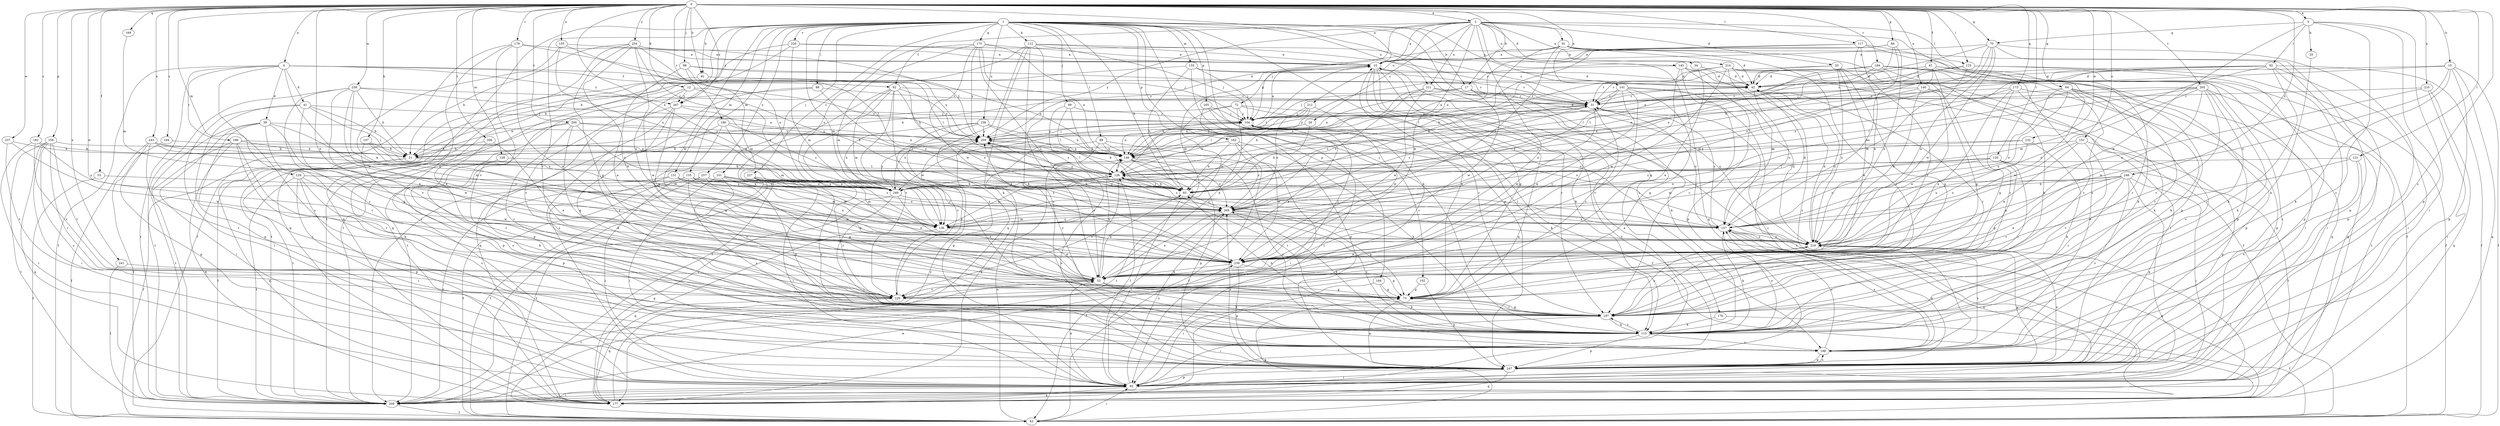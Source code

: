 strict digraph  {
0;
1;
2;
4;
5;
10;
12;
15;
17;
20;
21;
26;
31;
33;
34;
39;
41;
42;
52;
53;
61;
62;
63;
64;
66;
70;
72;
73;
81;
83;
88;
89;
91;
92;
93;
98;
99;
101;
102;
104;
107;
112;
115;
117;
120;
121;
125;
126;
128;
129;
131;
133;
135;
136;
140;
141;
145;
146;
152;
155;
156;
157;
158;
162;
164;
165;
167;
169;
173;
175;
176;
177;
179;
180;
182;
184;
186;
187;
194;
198;
200;
205;
206;
209;
210;
211;
212;
214;
219;
220;
227;
229;
232;
237;
238;
239;
241;
243;
246;
249;
254;
257;
259;
267;
269;
0 -> 2  [label=a];
0 -> 4  [label=a];
0 -> 5  [label=a];
0 -> 10  [label=a];
0 -> 12  [label=b];
0 -> 15  [label=b];
0 -> 17  [label=b];
0 -> 52  [label=e];
0 -> 53  [label=f];
0 -> 61  [label=f];
0 -> 64  [label=g];
0 -> 66  [label=g];
0 -> 70  [label=g];
0 -> 81  [label=h];
0 -> 98  [label=j];
0 -> 107  [label=k];
0 -> 117  [label=l];
0 -> 120  [label=l];
0 -> 121  [label=l];
0 -> 125  [label=l];
0 -> 128  [label=m];
0 -> 129  [label=m];
0 -> 140  [label=n];
0 -> 141  [label=n];
0 -> 152  [label=o];
0 -> 155  [label=o];
0 -> 158  [label=p];
0 -> 169  [label=q];
0 -> 173  [label=q];
0 -> 179  [label=r];
0 -> 180  [label=r];
0 -> 182  [label=r];
0 -> 184  [label=r];
0 -> 194  [label=s];
0 -> 198  [label=s];
0 -> 200  [label=t];
0 -> 205  [label=t];
0 -> 206  [label=t];
0 -> 210  [label=u];
0 -> 232  [label=w];
0 -> 237  [label=w];
0 -> 238  [label=w];
0 -> 239  [label=w];
0 -> 241  [label=x];
0 -> 243  [label=x];
0 -> 246  [label=x];
0 -> 249  [label=x];
0 -> 254  [label=y];
0 -> 267  [label=z];
1 -> 17  [label=b];
1 -> 81  [label=h];
1 -> 83  [label=h];
1 -> 88  [label=i];
1 -> 89  [label=i];
1 -> 99  [label=j];
1 -> 101  [label=j];
1 -> 102  [label=j];
1 -> 112  [label=k];
1 -> 115  [label=k];
1 -> 131  [label=m];
1 -> 133  [label=m];
1 -> 135  [label=m];
1 -> 136  [label=m];
1 -> 141  [label=n];
1 -> 156  [label=o];
1 -> 162  [label=p];
1 -> 164  [label=p];
1 -> 165  [label=p];
1 -> 167  [label=p];
1 -> 175  [label=q];
1 -> 176  [label=q];
1 -> 177  [label=q];
1 -> 198  [label=s];
1 -> 209  [label=t];
1 -> 211  [label=u];
1 -> 220  [label=v];
1 -> 227  [label=v];
1 -> 229  [label=v];
1 -> 239  [label=w];
1 -> 257  [label=y];
1 -> 267  [label=z];
2 -> 10  [label=a];
2 -> 26  [label=c];
2 -> 33  [label=d];
2 -> 34  [label=d];
2 -> 52  [label=e];
2 -> 62  [label=f];
2 -> 91  [label=i];
2 -> 104  [label=j];
2 -> 125  [label=l];
2 -> 145  [label=n];
2 -> 177  [label=q];
2 -> 198  [label=s];
2 -> 211  [label=u];
2 -> 212  [label=u];
2 -> 214  [label=u];
2 -> 239  [label=w];
2 -> 259  [label=y];
4 -> 31  [label=c];
4 -> 39  [label=d];
4 -> 41  [label=d];
4 -> 62  [label=f];
4 -> 63  [label=f];
4 -> 186  [label=r];
4 -> 198  [label=s];
4 -> 209  [label=t];
4 -> 239  [label=w];
4 -> 267  [label=z];
5 -> 20  [label=b];
5 -> 70  [label=g];
5 -> 92  [label=i];
5 -> 93  [label=i];
5 -> 167  [label=p];
5 -> 198  [label=s];
5 -> 239  [label=w];
10 -> 42  [label=d];
10 -> 72  [label=g];
10 -> 73  [label=g];
10 -> 115  [label=k];
10 -> 126  [label=l];
10 -> 136  [label=m];
10 -> 177  [label=q];
10 -> 187  [label=r];
10 -> 209  [label=t];
12 -> 83  [label=h];
12 -> 229  [label=v];
12 -> 239  [label=w];
12 -> 259  [label=y];
12 -> 267  [label=z];
15 -> 21  [label=b];
15 -> 42  [label=d];
15 -> 63  [label=f];
15 -> 115  [label=k];
15 -> 157  [label=o];
15 -> 167  [label=p];
15 -> 177  [label=q];
17 -> 21  [label=b];
17 -> 31  [label=c];
17 -> 115  [label=k];
17 -> 146  [label=n];
17 -> 239  [label=w];
20 -> 115  [label=k];
21 -> 63  [label=f];
21 -> 126  [label=l];
21 -> 177  [label=q];
21 -> 209  [label=t];
26 -> 83  [label=h];
26 -> 259  [label=y];
31 -> 104  [label=j];
31 -> 146  [label=n];
31 -> 157  [label=o];
31 -> 239  [label=w];
31 -> 249  [label=x];
31 -> 259  [label=y];
33 -> 31  [label=c];
33 -> 42  [label=d];
33 -> 52  [label=e];
33 -> 73  [label=g];
33 -> 187  [label=r];
33 -> 219  [label=u];
34 -> 42  [label=d];
34 -> 52  [label=e];
39 -> 93  [label=i];
39 -> 136  [label=m];
39 -> 198  [label=s];
39 -> 209  [label=t];
39 -> 229  [label=v];
39 -> 239  [label=w];
39 -> 259  [label=y];
41 -> 21  [label=b];
41 -> 73  [label=g];
41 -> 93  [label=i];
41 -> 104  [label=j];
41 -> 126  [label=l];
41 -> 167  [label=p];
42 -> 31  [label=c];
42 -> 157  [label=o];
42 -> 187  [label=r];
42 -> 219  [label=u];
52 -> 73  [label=g];
52 -> 83  [label=h];
52 -> 104  [label=j];
52 -> 115  [label=k];
52 -> 146  [label=n];
52 -> 209  [label=t];
52 -> 229  [label=v];
53 -> 63  [label=f];
53 -> 249  [label=x];
61 -> 31  [label=c];
61 -> 42  [label=d];
61 -> 63  [label=f];
61 -> 73  [label=g];
61 -> 136  [label=m];
61 -> 177  [label=q];
61 -> 187  [label=r];
62 -> 31  [label=c];
62 -> 63  [label=f];
62 -> 136  [label=m];
62 -> 157  [label=o];
62 -> 187  [label=r];
62 -> 229  [label=v];
62 -> 239  [label=w];
62 -> 259  [label=y];
63 -> 73  [label=g];
63 -> 93  [label=i];
63 -> 146  [label=n];
64 -> 31  [label=c];
64 -> 115  [label=k];
64 -> 157  [label=o];
64 -> 167  [label=p];
64 -> 187  [label=r];
64 -> 219  [label=u];
64 -> 239  [label=w];
66 -> 10  [label=a];
66 -> 146  [label=n];
66 -> 157  [label=o];
66 -> 219  [label=u];
66 -> 249  [label=x];
70 -> 10  [label=a];
70 -> 93  [label=i];
70 -> 126  [label=l];
70 -> 146  [label=n];
70 -> 167  [label=p];
70 -> 219  [label=u];
70 -> 239  [label=w];
70 -> 269  [label=z];
72 -> 21  [label=b];
72 -> 52  [label=e];
72 -> 63  [label=f];
72 -> 104  [label=j];
72 -> 136  [label=m];
72 -> 157  [label=o];
73 -> 10  [label=a];
73 -> 31  [label=c];
73 -> 167  [label=p];
73 -> 187  [label=r];
81 -> 209  [label=t];
81 -> 259  [label=y];
83 -> 31  [label=c];
83 -> 93  [label=i];
83 -> 126  [label=l];
83 -> 259  [label=y];
83 -> 269  [label=z];
88 -> 31  [label=c];
88 -> 177  [label=q];
88 -> 209  [label=t];
88 -> 269  [label=z];
89 -> 52  [label=e];
89 -> 63  [label=f];
89 -> 146  [label=n];
89 -> 177  [label=q];
89 -> 269  [label=z];
91 -> 10  [label=a];
91 -> 42  [label=d];
91 -> 63  [label=f];
91 -> 83  [label=h];
91 -> 115  [label=k];
91 -> 187  [label=r];
91 -> 259  [label=y];
91 -> 269  [label=z];
92 -> 42  [label=d];
92 -> 63  [label=f];
92 -> 93  [label=i];
92 -> 104  [label=j];
92 -> 115  [label=k];
92 -> 136  [label=m];
92 -> 167  [label=p];
92 -> 249  [label=x];
93 -> 10  [label=a];
93 -> 52  [label=e];
93 -> 126  [label=l];
93 -> 157  [label=o];
93 -> 167  [label=p];
93 -> 177  [label=q];
93 -> 209  [label=t];
93 -> 269  [label=z];
98 -> 42  [label=d];
98 -> 52  [label=e];
98 -> 126  [label=l];
98 -> 136  [label=m];
98 -> 146  [label=n];
99 -> 83  [label=h];
99 -> 104  [label=j];
99 -> 126  [label=l];
99 -> 219  [label=u];
101 -> 52  [label=e];
101 -> 93  [label=i];
101 -> 115  [label=k];
101 -> 198  [label=s];
101 -> 249  [label=x];
101 -> 269  [label=z];
102 -> 73  [label=g];
102 -> 167  [label=p];
104 -> 10  [label=a];
104 -> 42  [label=d];
104 -> 52  [label=e];
104 -> 115  [label=k];
104 -> 146  [label=n];
104 -> 229  [label=v];
104 -> 249  [label=x];
104 -> 259  [label=y];
107 -> 21  [label=b];
107 -> 83  [label=h];
107 -> 136  [label=m];
107 -> 198  [label=s];
112 -> 10  [label=a];
112 -> 21  [label=b];
112 -> 31  [label=c];
112 -> 52  [label=e];
112 -> 104  [label=j];
112 -> 115  [label=k];
112 -> 177  [label=q];
112 -> 198  [label=s];
115 -> 83  [label=h];
115 -> 157  [label=o];
115 -> 167  [label=p];
115 -> 187  [label=r];
115 -> 198  [label=s];
115 -> 269  [label=z];
117 -> 10  [label=a];
117 -> 93  [label=i];
117 -> 146  [label=n];
117 -> 167  [label=p];
117 -> 219  [label=u];
117 -> 229  [label=v];
120 -> 73  [label=g];
120 -> 126  [label=l];
120 -> 136  [label=m];
120 -> 157  [label=o];
120 -> 187  [label=r];
120 -> 209  [label=t];
121 -> 52  [label=e];
121 -> 93  [label=i];
121 -> 126  [label=l];
121 -> 198  [label=s];
125 -> 42  [label=d];
125 -> 93  [label=i];
125 -> 126  [label=l];
125 -> 136  [label=m];
125 -> 167  [label=p];
126 -> 83  [label=h];
126 -> 136  [label=m];
126 -> 187  [label=r];
126 -> 229  [label=v];
126 -> 249  [label=x];
126 -> 259  [label=y];
126 -> 269  [label=z];
128 -> 115  [label=k];
128 -> 126  [label=l];
128 -> 167  [label=p];
129 -> 83  [label=h];
129 -> 93  [label=i];
129 -> 167  [label=p];
129 -> 198  [label=s];
129 -> 209  [label=t];
129 -> 239  [label=w];
129 -> 249  [label=x];
131 -> 93  [label=i];
131 -> 157  [label=o];
131 -> 209  [label=t];
131 -> 219  [label=u];
131 -> 239  [label=w];
131 -> 249  [label=x];
133 -> 21  [label=b];
133 -> 31  [label=c];
133 -> 42  [label=d];
133 -> 83  [label=h];
133 -> 104  [label=j];
133 -> 187  [label=r];
135 -> 52  [label=e];
135 -> 63  [label=f];
135 -> 83  [label=h];
135 -> 93  [label=i];
135 -> 136  [label=m];
135 -> 229  [label=v];
135 -> 249  [label=x];
136 -> 52  [label=e];
136 -> 177  [label=q];
136 -> 269  [label=z];
140 -> 31  [label=c];
140 -> 52  [label=e];
140 -> 115  [label=k];
140 -> 219  [label=u];
140 -> 269  [label=z];
141 -> 31  [label=c];
141 -> 52  [label=e];
141 -> 73  [label=g];
141 -> 104  [label=j];
141 -> 209  [label=t];
141 -> 219  [label=u];
141 -> 229  [label=v];
141 -> 269  [label=z];
145 -> 42  [label=d];
145 -> 167  [label=p];
145 -> 187  [label=r];
145 -> 198  [label=s];
145 -> 229  [label=v];
145 -> 249  [label=x];
146 -> 126  [label=l];
146 -> 167  [label=p];
146 -> 198  [label=s];
146 -> 209  [label=t];
146 -> 259  [label=y];
146 -> 269  [label=z];
152 -> 146  [label=n];
152 -> 167  [label=p];
152 -> 187  [label=r];
152 -> 219  [label=u];
152 -> 239  [label=w];
155 -> 10  [label=a];
155 -> 126  [label=l];
155 -> 239  [label=w];
155 -> 249  [label=x];
156 -> 83  [label=h];
156 -> 146  [label=n];
156 -> 167  [label=p];
156 -> 229  [label=v];
156 -> 249  [label=x];
156 -> 259  [label=y];
157 -> 31  [label=c];
157 -> 42  [label=d];
157 -> 115  [label=k];
157 -> 126  [label=l];
157 -> 167  [label=p];
157 -> 177  [label=q];
157 -> 198  [label=s];
157 -> 219  [label=u];
157 -> 259  [label=y];
158 -> 93  [label=i];
158 -> 146  [label=n];
158 -> 177  [label=q];
158 -> 187  [label=r];
158 -> 198  [label=s];
158 -> 209  [label=t];
158 -> 229  [label=v];
162 -> 21  [label=b];
162 -> 83  [label=h];
162 -> 93  [label=i];
162 -> 115  [label=k];
162 -> 239  [label=w];
164 -> 73  [label=g];
164 -> 93  [label=i];
164 -> 115  [label=k];
165 -> 93  [label=i];
165 -> 104  [label=j];
165 -> 167  [label=p];
165 -> 219  [label=u];
167 -> 93  [label=i];
167 -> 146  [label=n];
167 -> 177  [label=q];
167 -> 198  [label=s];
167 -> 219  [label=u];
167 -> 269  [label=z];
169 -> 136  [label=m];
173 -> 31  [label=c];
173 -> 52  [label=e];
173 -> 73  [label=g];
173 -> 146  [label=n];
173 -> 167  [label=p];
173 -> 198  [label=s];
175 -> 10  [label=a];
175 -> 104  [label=j];
175 -> 136  [label=m];
175 -> 146  [label=n];
175 -> 219  [label=u];
175 -> 239  [label=w];
175 -> 249  [label=x];
175 -> 259  [label=y];
176 -> 63  [label=f];
176 -> 115  [label=k];
177 -> 259  [label=y];
179 -> 10  [label=a];
179 -> 52  [label=e];
179 -> 63  [label=f];
179 -> 83  [label=h];
179 -> 93  [label=i];
179 -> 229  [label=v];
180 -> 73  [label=g];
180 -> 115  [label=k];
180 -> 126  [label=l];
180 -> 136  [label=m];
180 -> 259  [label=y];
182 -> 21  [label=b];
182 -> 93  [label=i];
182 -> 229  [label=v];
182 -> 269  [label=z];
184 -> 31  [label=c];
184 -> 42  [label=d];
184 -> 93  [label=i];
184 -> 115  [label=k];
184 -> 126  [label=l];
184 -> 167  [label=p];
184 -> 187  [label=r];
184 -> 249  [label=x];
186 -> 21  [label=b];
186 -> 115  [label=k];
186 -> 146  [label=n];
186 -> 177  [label=q];
186 -> 187  [label=r];
186 -> 209  [label=t];
187 -> 73  [label=g];
187 -> 93  [label=i];
187 -> 115  [label=k];
187 -> 219  [label=u];
187 -> 259  [label=y];
194 -> 146  [label=n];
194 -> 209  [label=t];
198 -> 31  [label=c];
198 -> 157  [label=o];
198 -> 167  [label=p];
200 -> 73  [label=g];
200 -> 146  [label=n];
200 -> 167  [label=p];
200 -> 187  [label=r];
200 -> 209  [label=t];
200 -> 249  [label=x];
200 -> 259  [label=y];
205 -> 31  [label=c];
205 -> 83  [label=h];
205 -> 115  [label=k];
205 -> 126  [label=l];
205 -> 157  [label=o];
205 -> 187  [label=r];
205 -> 209  [label=t];
205 -> 229  [label=v];
205 -> 239  [label=w];
206 -> 21  [label=b];
206 -> 52  [label=e];
206 -> 187  [label=r];
209 -> 63  [label=f];
209 -> 93  [label=i];
209 -> 239  [label=w];
210 -> 31  [label=c];
210 -> 93  [label=i];
210 -> 157  [label=o];
210 -> 177  [label=q];
211 -> 31  [label=c];
211 -> 83  [label=h];
211 -> 219  [label=u];
211 -> 239  [label=w];
211 -> 269  [label=z];
212 -> 104  [label=j];
212 -> 126  [label=l];
212 -> 146  [label=n];
212 -> 239  [label=w];
212 -> 269  [label=z];
214 -> 42  [label=d];
214 -> 63  [label=f];
214 -> 83  [label=h];
214 -> 93  [label=i];
214 -> 126  [label=l];
214 -> 157  [label=o];
214 -> 177  [label=q];
214 -> 239  [label=w];
219 -> 42  [label=d];
219 -> 104  [label=j];
219 -> 157  [label=o];
219 -> 167  [label=p];
219 -> 187  [label=r];
219 -> 198  [label=s];
219 -> 209  [label=t];
219 -> 239  [label=w];
220 -> 10  [label=a];
220 -> 31  [label=c];
220 -> 136  [label=m];
220 -> 177  [label=q];
220 -> 209  [label=t];
227 -> 63  [label=f];
227 -> 83  [label=h];
227 -> 93  [label=i];
227 -> 115  [label=k];
227 -> 136  [label=m];
227 -> 187  [label=r];
227 -> 209  [label=t];
227 -> 249  [label=x];
227 -> 269  [label=z];
229 -> 177  [label=q];
229 -> 259  [label=y];
232 -> 115  [label=k];
232 -> 146  [label=n];
232 -> 219  [label=u];
232 -> 269  [label=z];
237 -> 21  [label=b];
237 -> 229  [label=v];
237 -> 239  [label=w];
238 -> 21  [label=b];
238 -> 31  [label=c];
238 -> 52  [label=e];
238 -> 146  [label=n];
238 -> 187  [label=r];
238 -> 209  [label=t];
238 -> 219  [label=u];
238 -> 229  [label=v];
239 -> 52  [label=e];
239 -> 73  [label=g];
239 -> 167  [label=p];
241 -> 52  [label=e];
241 -> 209  [label=t];
243 -> 21  [label=b];
243 -> 63  [label=f];
243 -> 157  [label=o];
243 -> 167  [label=p];
243 -> 187  [label=r];
243 -> 249  [label=x];
246 -> 52  [label=e];
246 -> 83  [label=h];
246 -> 93  [label=i];
246 -> 167  [label=p];
246 -> 187  [label=r];
246 -> 198  [label=s];
246 -> 219  [label=u];
246 -> 229  [label=v];
246 -> 249  [label=x];
249 -> 52  [label=e];
249 -> 93  [label=i];
249 -> 126  [label=l];
249 -> 177  [label=q];
249 -> 259  [label=y];
249 -> 269  [label=z];
254 -> 10  [label=a];
254 -> 21  [label=b];
254 -> 52  [label=e];
254 -> 73  [label=g];
254 -> 157  [label=o];
254 -> 177  [label=q];
254 -> 219  [label=u];
254 -> 249  [label=x];
254 -> 259  [label=y];
257 -> 63  [label=f];
257 -> 73  [label=g];
257 -> 136  [label=m];
257 -> 209  [label=t];
257 -> 249  [label=x];
259 -> 104  [label=j];
259 -> 126  [label=l];
259 -> 146  [label=n];
267 -> 104  [label=j];
267 -> 167  [label=p];
267 -> 187  [label=r];
267 -> 198  [label=s];
267 -> 239  [label=w];
267 -> 269  [label=z];
269 -> 31  [label=c];
269 -> 52  [label=e];
269 -> 63  [label=f];
269 -> 73  [label=g];
269 -> 115  [label=k];
269 -> 136  [label=m];
269 -> 157  [label=o];
}
